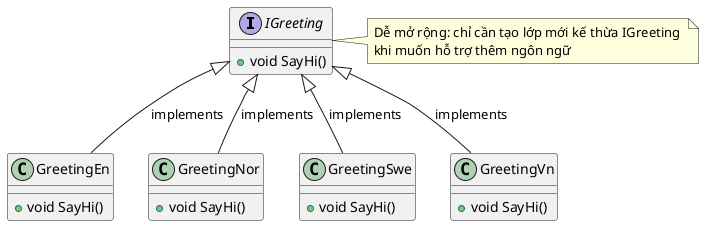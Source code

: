 @startuml

interface IGreeting {
    +void SayHi()
}

class GreetingEn {
    +void SayHi()
}

class GreetingNor {
    +void SayHi()
}

class GreetingSwe {
    +void SayHi()
}

class GreetingVn {
    +void SayHi()
}

' Relations between classes
IGreeting <|-- GreetingEn : implements
IGreeting <|-- GreetingNor : implements
IGreeting <|-- GreetingSwe : implements
IGreeting <|-- GreetingVn : implements

note right of IGreeting
Dễ mở rộng: chỉ cần tạo lớp mới kế thừa IGreeting 
khi muốn hỗ trợ thêm ngôn ngữ
endnote

@enduml